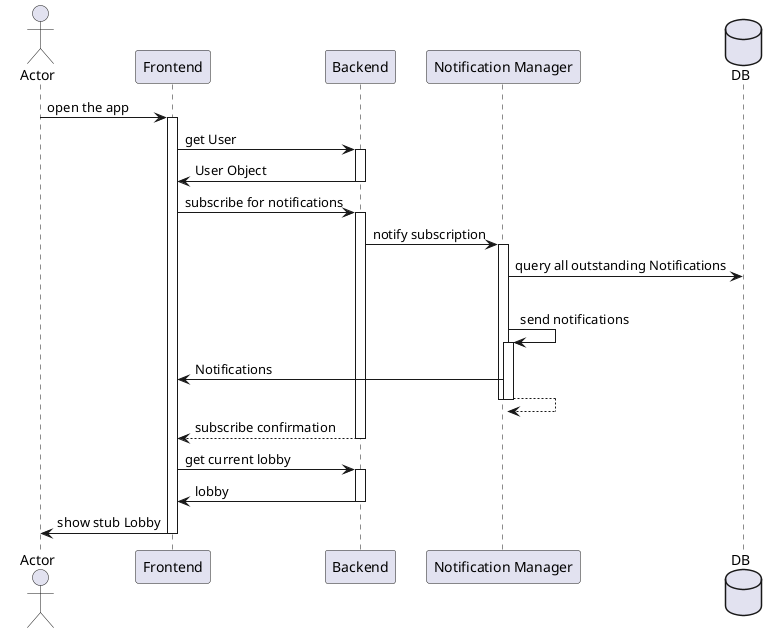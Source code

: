 @startuml Startup Sequence

actor Actor
participant Frontend
participant Backend
participant "Notification Manager"
database DB

Actor -> Frontend : open the app
activate Frontend

Frontend -> Backend : get User
activate Backend

Backend -> Frontend : User Object
deactivate Backend

Frontend -> Backend : subscribe for notifications
activate Backend

Backend -> "Notification Manager" : notify subscription
activate "Notification Manager"
"Notification Manager" -> DB : query all outstanding Notifications

alt Outstanding Notifications Present
"Notification Manager" -> "Notification Manager" : send notifications
activate "Notification Manager"

"Notification Manager" -> Frontend : Notifications

"Notification Manager" --> "Notification Manager"
deactivate "Notification Manager"


deactivate "Notification Manager"

Backend --> Frontend : subscribe confirmation
deactivate Backend

Frontend -> Backend : get current lobby
activate Backend
Backend -> Frontend : lobby
deactivate Backend

Frontend -> Actor : show stub Lobby
deactivate Frontend

@enduml